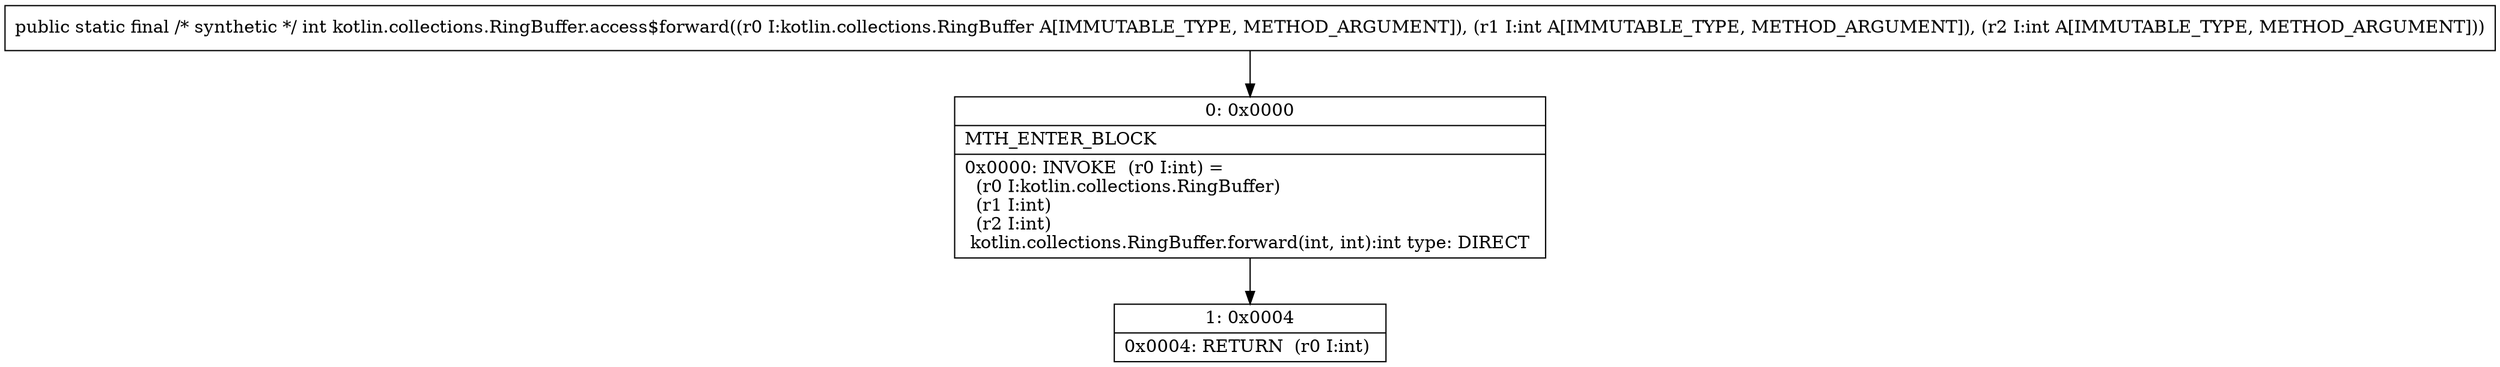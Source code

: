 digraph "CFG forkotlin.collections.RingBuffer.access$forward(Lkotlin\/collections\/RingBuffer;II)I" {
Node_0 [shape=record,label="{0\:\ 0x0000|MTH_ENTER_BLOCK\l|0x0000: INVOKE  (r0 I:int) = \l  (r0 I:kotlin.collections.RingBuffer)\l  (r1 I:int)\l  (r2 I:int)\l kotlin.collections.RingBuffer.forward(int, int):int type: DIRECT \l}"];
Node_1 [shape=record,label="{1\:\ 0x0004|0x0004: RETURN  (r0 I:int) \l}"];
MethodNode[shape=record,label="{public static final \/* synthetic *\/ int kotlin.collections.RingBuffer.access$forward((r0 I:kotlin.collections.RingBuffer A[IMMUTABLE_TYPE, METHOD_ARGUMENT]), (r1 I:int A[IMMUTABLE_TYPE, METHOD_ARGUMENT]), (r2 I:int A[IMMUTABLE_TYPE, METHOD_ARGUMENT])) }"];
MethodNode -> Node_0;
Node_0 -> Node_1;
}

